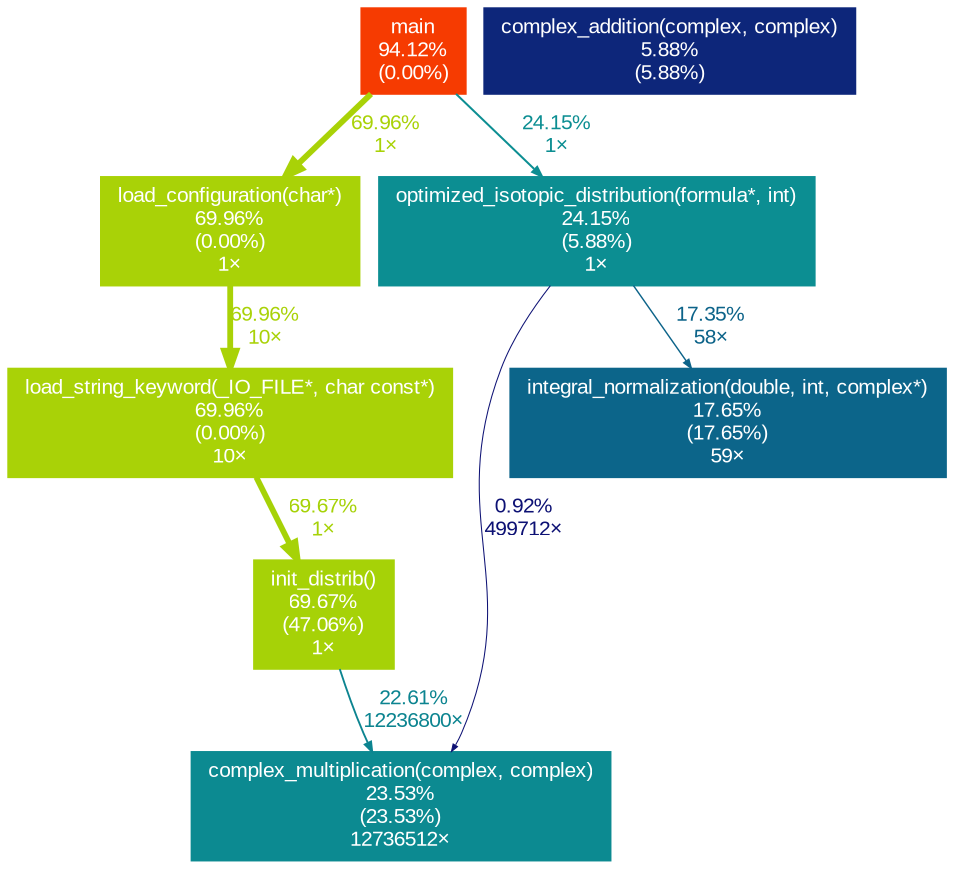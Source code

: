 digraph {
	graph [fontname=Arial, nodesep=0.125, ranksep=0.25];
	node [fontcolor=white, fontname=Arial, height=0, shape=box, style=filled, width=0];
	edge [fontname=Arial];
	1 [color="#f63b01", fontcolor="#ffffff", fontsize="10.00", label="main\n94.12%\n(0.00%)"];
	1 -> 3 [arrowsize="0.84", color="#a9d207", fontcolor="#a9d207", fontsize="10.00", label="69.96%\n1×", labeldistance="2.80", penwidth="2.80"];
	1 -> 5 [arrowsize="0.49", color="#0c8e92", fontcolor="#0c8e92", fontsize="10.00", label="24.15%\n1×", labeldistance="0.97", penwidth="0.97"];
	2 [color="#a9d207", fontcolor="#ffffff", fontsize="10.00", label="load_string_keyword(_IO_FILE*, char const*)\n69.96%\n(0.00%)\n10×"];
	2 -> 4 [arrowsize="0.83", color="#a6d207", fontcolor="#a6d207", fontsize="10.00", label="69.67%\n1×", labeldistance="2.79", penwidth="2.79"];
	3 [color="#a9d207", fontcolor="#ffffff", fontsize="10.00", label="load_configuration(char*)\n69.96%\n(0.00%)\n1×"];
	3 -> 2 [arrowsize="0.84", color="#a9d207", fontcolor="#a9d207", fontsize="10.00", label="69.96%\n10×", labeldistance="2.80", penwidth="2.80"];
	4 [color="#a6d207", fontcolor="#ffffff", fontsize="10.00", label="init_distrib()\n69.67%\n(47.06%)\n1×"];
	4 -> 6 [arrowsize="0.48", color="#0c8490", fontcolor="#0c8490", fontsize="10.00", label="22.61%\n12236800×", labeldistance="0.90", penwidth="0.90"];
	5 [color="#0c8e92", fontcolor="#ffffff", fontsize="10.00", label="optimized_isotopic_distribution(formula*, int)\n24.15%\n(5.88%)\n1×"];
	5 -> 6 [arrowsize="0.35", color="#0d1174", fontcolor="#0d1174", fontsize="10.00", label="0.92%\n499712×", labeldistance="0.50", penwidth="0.50"];
	5 -> 7 [arrowsize="0.42", color="#0c6389", fontcolor="#0c6389", fontsize="10.00", label="17.35%\n58×", labeldistance="0.69", penwidth="0.69"];
	6 [color="#0c8a91", fontcolor="#ffffff", fontsize="10.00", label="complex_multiplication(complex, complex)\n23.53%\n(23.53%)\n12736512×"];
	7 [color="#0c658a", fontcolor="#ffffff", fontsize="10.00", label="integral_normalization(double, int, complex*)\n17.65%\n(17.65%)\n59×"];
	8 [color="#0d267a", fontcolor="#ffffff", fontsize="10.00", label="complex_addition(complex, complex)\n5.88%\n(5.88%)"];
}
